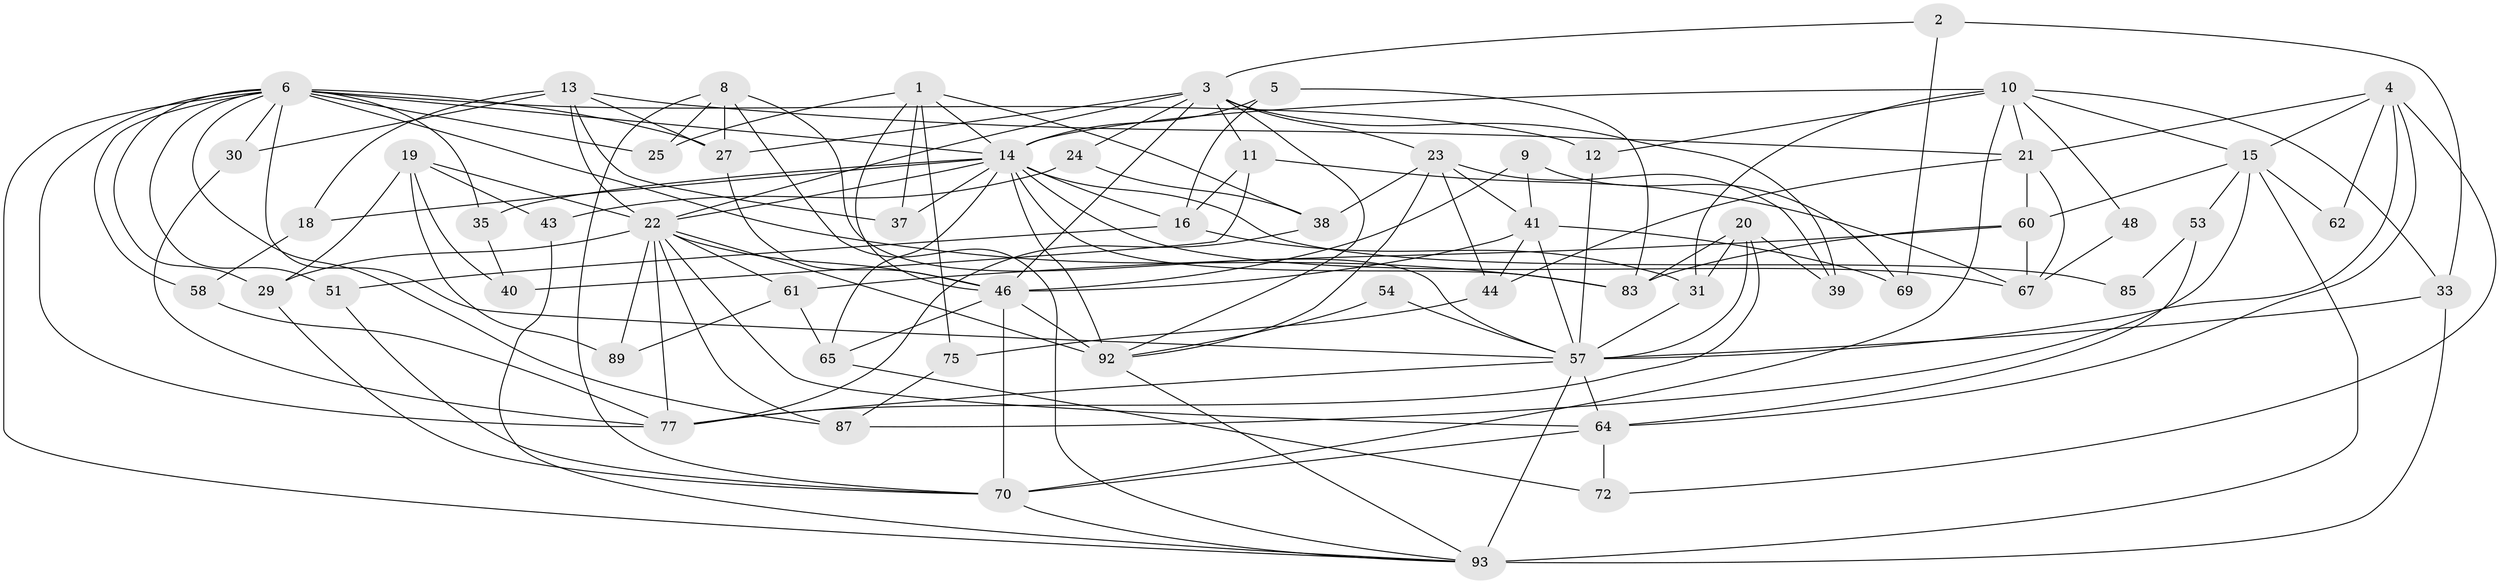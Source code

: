 // original degree distribution, {4: 0.3, 3: 0.29, 5: 0.23, 8: 0.02, 2: 0.1, 7: 0.03, 6: 0.02, 9: 0.01}
// Generated by graph-tools (version 1.1) at 2025/18/03/04/25 18:18:45]
// undirected, 60 vertices, 150 edges
graph export_dot {
graph [start="1"]
  node [color=gray90,style=filled];
  1 [super="+55"];
  2;
  3 [super="+7"];
  4 [super="+36"];
  5;
  6 [super="+78+97+86+79+42"];
  8 [super="+63"];
  9;
  10 [super="+49"];
  11 [super="+94"];
  12;
  13 [super="+98"];
  14 [super="+17"];
  15 [super="+34"];
  16 [super="+45"];
  18;
  19;
  20 [super="+26"];
  21 [super="+28"];
  22 [super="+32"];
  23;
  24;
  25 [super="+88"];
  27;
  29;
  30;
  31;
  33 [super="+80"];
  35;
  37;
  38;
  39;
  40;
  41 [super="+47"];
  43;
  44;
  46 [super="+68+82"];
  48;
  51;
  53;
  54;
  57 [super="+66"];
  58;
  60;
  61;
  62;
  64 [super="+74"];
  65;
  67;
  69;
  70 [super="+96"];
  72;
  75;
  77 [super="+84"];
  83 [super="+91"];
  85;
  87;
  89;
  92 [super="+95"];
  93;
  1 -- 37;
  1 -- 38;
  1 -- 75;
  1 -- 25;
  1 -- 46;
  1 -- 14;
  2 -- 69;
  2 -- 33;
  2 -- 3;
  3 -- 39;
  3 -- 27;
  3 -- 11;
  3 -- 23;
  3 -- 24;
  3 -- 92;
  3 -- 22;
  3 -- 46;
  4 -- 62;
  4 -- 64;
  4 -- 72;
  4 -- 57 [weight=2];
  4 -- 21;
  4 -- 15;
  5 -- 16;
  5 -- 83;
  5 -- 14;
  6 -- 12;
  6 -- 93;
  6 -- 58;
  6 -- 51;
  6 -- 25 [weight=2];
  6 -- 27;
  6 -- 77;
  6 -- 83;
  6 -- 35;
  6 -- 87;
  6 -- 29;
  6 -- 30;
  6 -- 57;
  6 -- 14;
  8 -- 70;
  8 -- 27;
  8 -- 93;
  8 -- 57;
  8 -- 25;
  9 -- 41;
  9 -- 69;
  9 -- 46;
  10 -- 12;
  10 -- 70;
  10 -- 48;
  10 -- 33;
  10 -- 31;
  10 -- 15;
  10 -- 21;
  10 -- 14;
  11 -- 40;
  11 -- 16;
  11 -- 67;
  12 -- 57;
  13 -- 18;
  13 -- 21;
  13 -- 37;
  13 -- 27;
  13 -- 30;
  13 -- 22;
  14 -- 92 [weight=2];
  14 -- 35;
  14 -- 65;
  14 -- 67;
  14 -- 37;
  14 -- 16;
  14 -- 18;
  14 -- 83;
  14 -- 85;
  14 -- 22;
  15 -- 53;
  15 -- 87;
  15 -- 60;
  15 -- 93;
  15 -- 62;
  16 -- 51 [weight=2];
  16 -- 31;
  18 -- 58;
  19 -- 43;
  19 -- 29;
  19 -- 40;
  19 -- 89;
  19 -- 22;
  20 -- 77;
  20 -- 83;
  20 -- 31;
  20 -- 39;
  20 -- 57;
  21 -- 60;
  21 -- 67;
  21 -- 44;
  22 -- 64 [weight=2];
  22 -- 77;
  22 -- 46;
  22 -- 61;
  22 -- 87;
  22 -- 89;
  22 -- 29;
  22 -- 92;
  23 -- 38;
  23 -- 39;
  23 -- 41;
  23 -- 44;
  23 -- 92;
  24 -- 38;
  24 -- 43;
  27 -- 46;
  29 -- 70;
  30 -- 77;
  31 -- 57;
  33 -- 93 [weight=2];
  33 -- 57;
  35 -- 40;
  38 -- 77;
  41 -- 46;
  41 -- 44;
  41 -- 69;
  41 -- 57;
  43 -- 93;
  44 -- 75;
  46 -- 70;
  46 -- 65;
  46 -- 92 [weight=2];
  48 -- 67;
  51 -- 70;
  53 -- 85;
  53 -- 64;
  54 -- 92;
  54 -- 57;
  57 -- 93;
  57 -- 64;
  57 -- 77;
  58 -- 77;
  60 -- 67;
  60 -- 61;
  60 -- 83;
  61 -- 65;
  61 -- 89;
  64 -- 72;
  64 -- 70;
  65 -- 72;
  70 -- 93;
  75 -- 87;
  92 -- 93;
}
